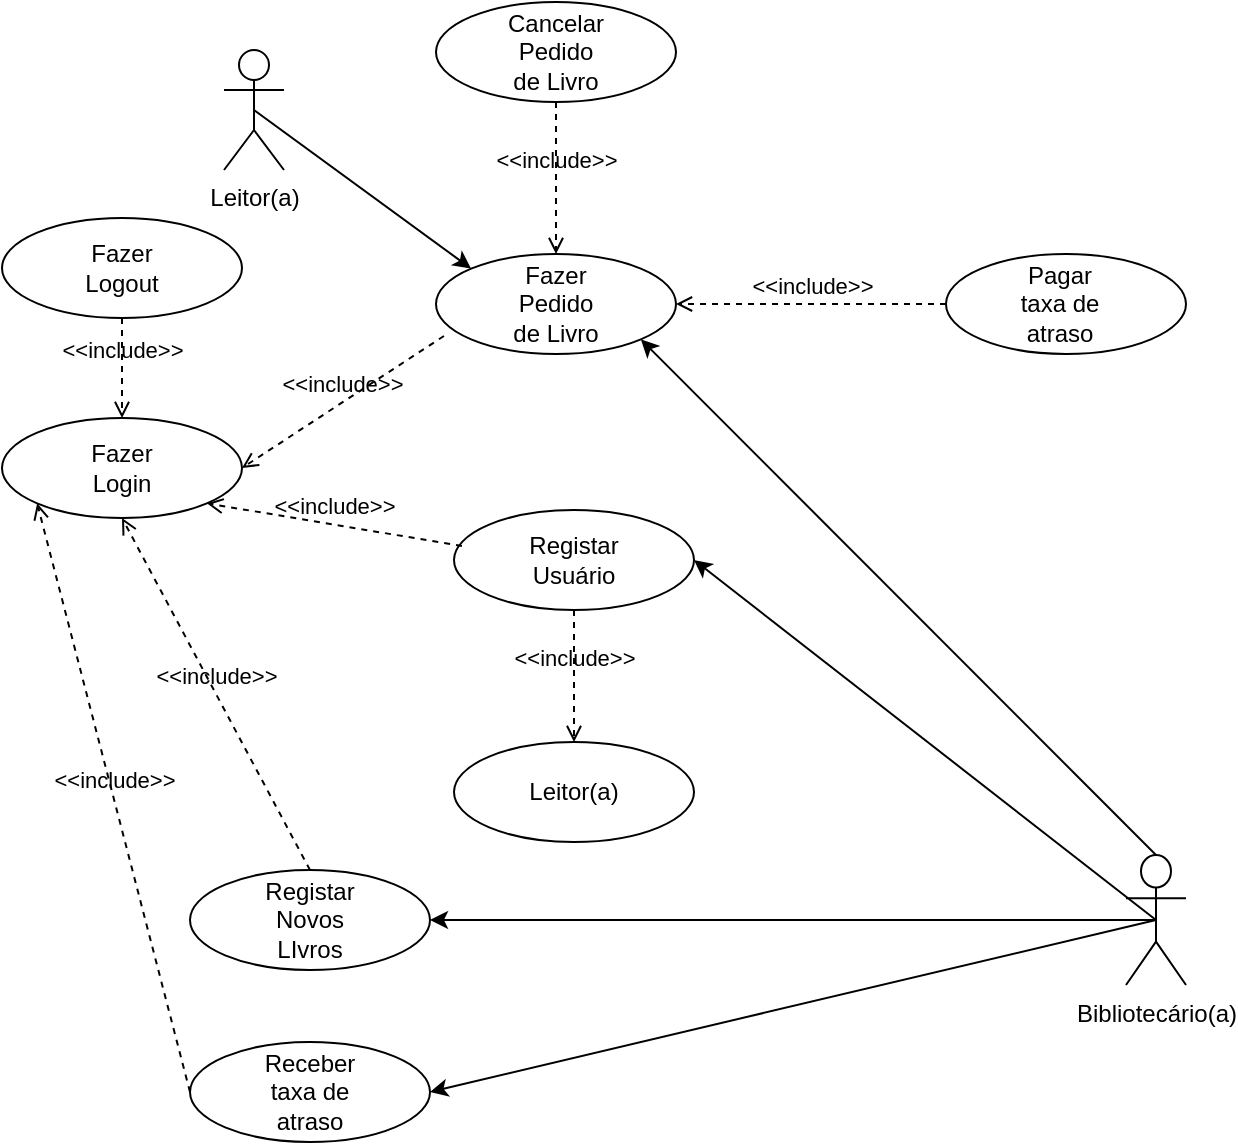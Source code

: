 <mxfile version="13.9.9" type="device"><diagram id="wg71aupFOPRWuacnNpSa" name="Página-1"><mxGraphModel dx="868" dy="550" grid="0" gridSize="10" guides="1" tooltips="1" connect="1" arrows="1" fold="1" page="1" pageScale="1" pageWidth="1169" pageHeight="827" math="0" shadow="0"><root><mxCell id="0"/><mxCell id="1" parent="0"/><mxCell id="HBO6kLBu2WHPBsxl1pEE-2" value="" style="ellipse;whiteSpace=wrap;html=1;" parent="1" vertex="1"><mxGeometry x="289" y="337" width="120" height="50" as="geometry"/></mxCell><mxCell id="HBO6kLBu2WHPBsxl1pEE-3" value="Fazer Login" style="text;html=1;strokeColor=none;fillColor=none;align=center;verticalAlign=middle;whiteSpace=wrap;rounded=0;" parent="1" vertex="1"><mxGeometry x="329" y="352" width="40" height="20" as="geometry"/></mxCell><mxCell id="HBO6kLBu2WHPBsxl1pEE-5" value="" style="ellipse;whiteSpace=wrap;html=1;" parent="1" vertex="1"><mxGeometry x="515" y="383" width="120" height="50" as="geometry"/></mxCell><mxCell id="HBO6kLBu2WHPBsxl1pEE-6" value="Registar Usuário" style="text;html=1;strokeColor=none;fillColor=none;align=center;verticalAlign=middle;whiteSpace=wrap;rounded=0;" parent="1" vertex="1"><mxGeometry x="555" y="398" width="40" height="20" as="geometry"/></mxCell><mxCell id="HBO6kLBu2WHPBsxl1pEE-7" value="" style="ellipse;whiteSpace=wrap;html=1;" parent="1" vertex="1"><mxGeometry x="506" y="255" width="120" height="50" as="geometry"/></mxCell><mxCell id="HBO6kLBu2WHPBsxl1pEE-8" value="Fazer Pedido de Livro" style="text;html=1;strokeColor=none;fillColor=none;align=center;verticalAlign=middle;whiteSpace=wrap;rounded=0;" parent="1" vertex="1"><mxGeometry x="541" y="270" width="50" height="20" as="geometry"/></mxCell><mxCell id="HBO6kLBu2WHPBsxl1pEE-9" value="" style="ellipse;whiteSpace=wrap;html=1;" parent="1" vertex="1"><mxGeometry x="383" y="563" width="120" height="50" as="geometry"/></mxCell><mxCell id="HBO6kLBu2WHPBsxl1pEE-10" value="Registar Novos LIvros" style="text;html=1;strokeColor=none;fillColor=none;align=center;verticalAlign=middle;whiteSpace=wrap;rounded=0;" parent="1" vertex="1"><mxGeometry x="423" y="578" width="40" height="20" as="geometry"/></mxCell><mxCell id="HBO6kLBu2WHPBsxl1pEE-11" value="" style="ellipse;whiteSpace=wrap;html=1;" parent="1" vertex="1"><mxGeometry x="761" y="255" width="120" height="50" as="geometry"/></mxCell><mxCell id="HBO6kLBu2WHPBsxl1pEE-12" value="Pagar taxa de atraso" style="text;html=1;strokeColor=none;fillColor=none;align=center;verticalAlign=middle;whiteSpace=wrap;rounded=0;" parent="1" vertex="1"><mxGeometry x="788" y="270" width="60" height="20" as="geometry"/></mxCell><mxCell id="HBO6kLBu2WHPBsxl1pEE-13" value="" style="ellipse;whiteSpace=wrap;html=1;" parent="1" vertex="1"><mxGeometry x="506" y="129" width="120" height="50" as="geometry"/></mxCell><mxCell id="HBO6kLBu2WHPBsxl1pEE-14" value="Cancelar Pedido de Livro" style="text;html=1;strokeColor=none;fillColor=none;align=center;verticalAlign=middle;whiteSpace=wrap;rounded=0;" parent="1" vertex="1"><mxGeometry x="546" y="144" width="40" height="20" as="geometry"/></mxCell><mxCell id="j7xL0K6Omp1Juvr7vigE-2" value="Leitor(a)" style="shape=umlActor;verticalLabelPosition=bottom;verticalAlign=top;html=1;outlineConnect=0;" parent="1" vertex="1"><mxGeometry x="400" y="153" width="30" height="60" as="geometry"/></mxCell><mxCell id="j7xL0K6Omp1Juvr7vigE-20" value="" style="ellipse;whiteSpace=wrap;html=1;" parent="1" vertex="1"><mxGeometry x="383" y="649" width="120" height="50" as="geometry"/></mxCell><mxCell id="j7xL0K6Omp1Juvr7vigE-21" value="Receber taxa de atraso" style="text;html=1;strokeColor=none;fillColor=none;align=center;verticalAlign=middle;whiteSpace=wrap;rounded=0;" parent="1" vertex="1"><mxGeometry x="413" y="664" width="60" height="20" as="geometry"/></mxCell><mxCell id="j7xL0K6Omp1Juvr7vigE-36" style="edgeStyle=orthogonalEdgeStyle;rounded=0;orthogonalLoop=1;jettySize=auto;html=1;exitX=0.5;exitY=0.5;exitDx=0;exitDy=0;exitPerimeter=0;" parent="1" source="j7xL0K6Omp1Juvr7vigE-32" target="HBO6kLBu2WHPBsxl1pEE-9" edge="1"><mxGeometry relative="1" as="geometry"/></mxCell><mxCell id="j7xL0K6Omp1Juvr7vigE-32" value="Bibliotecário(a)" style="shape=umlActor;verticalLabelPosition=bottom;verticalAlign=top;html=1;outlineConnect=0;" parent="1" vertex="1"><mxGeometry x="851" y="555.5" width="30" height="65" as="geometry"/></mxCell><mxCell id="j7xL0K6Omp1Juvr7vigE-41" value="" style="endArrow=classic;html=1;exitX=0.5;exitY=0.5;exitDx=0;exitDy=0;exitPerimeter=0;entryX=1;entryY=0.5;entryDx=0;entryDy=0;" parent="1" source="j7xL0K6Omp1Juvr7vigE-32" target="HBO6kLBu2WHPBsxl1pEE-5" edge="1"><mxGeometry width="50" height="50" relative="1" as="geometry"><mxPoint x="273" y="543" as="sourcePoint"/><mxPoint x="505" y="478" as="targetPoint"/></mxGeometry></mxCell><mxCell id="-MmeiBqZ4lbcxO1UTvfK-6" value="&amp;lt;&amp;lt;include&amp;gt;&amp;gt;" style="edgeStyle=none;html=1;endArrow=open;verticalAlign=bottom;dashed=1;labelBackgroundColor=none;entryX=1;entryY=0.5;entryDx=0;entryDy=0;exitX=0;exitY=0.5;exitDx=0;exitDy=0;" parent="1" source="HBO6kLBu2WHPBsxl1pEE-11" target="HBO6kLBu2WHPBsxl1pEE-7" edge="1"><mxGeometry width="160" relative="1" as="geometry"><mxPoint x="699" y="244" as="sourcePoint"/><mxPoint x="853" y="533" as="targetPoint"/></mxGeometry></mxCell><mxCell id="-MmeiBqZ4lbcxO1UTvfK-7" value="&amp;lt;&amp;lt;include&amp;gt;&amp;gt;" style="edgeStyle=none;html=1;endArrow=open;verticalAlign=bottom;dashed=1;labelBackgroundColor=none;entryX=1;entryY=0.5;entryDx=0;entryDy=0;exitX=0.033;exitY=0.82;exitDx=0;exitDy=0;exitPerimeter=0;" parent="1" source="HBO6kLBu2WHPBsxl1pEE-7" target="HBO6kLBu2WHPBsxl1pEE-2" edge="1"><mxGeometry width="160" relative="1" as="geometry"><mxPoint x="446" y="280" as="sourcePoint"/><mxPoint x="863" y="543" as="targetPoint"/></mxGeometry></mxCell><mxCell id="-MmeiBqZ4lbcxO1UTvfK-8" value="&amp;lt;&amp;lt;include&amp;gt;&amp;gt;" style="edgeStyle=none;html=1;endArrow=open;verticalAlign=bottom;dashed=1;labelBackgroundColor=none;entryX=0.5;entryY=0;entryDx=0;entryDy=0;" parent="1" source="HBO6kLBu2WHPBsxl1pEE-13" target="HBO6kLBu2WHPBsxl1pEE-7" edge="1"><mxGeometry width="160" relative="1" as="geometry"><mxPoint x="505" y="190" as="sourcePoint"/><mxPoint x="763" y="413" as="targetPoint"/></mxGeometry></mxCell><mxCell id="-MmeiBqZ4lbcxO1UTvfK-11" value="&amp;lt;&amp;lt;include&amp;gt;&amp;gt;" style="edgeStyle=none;html=1;endArrow=open;verticalAlign=bottom;dashed=1;labelBackgroundColor=none;exitX=0.033;exitY=0.36;exitDx=0;exitDy=0;entryX=1;entryY=1;entryDx=0;entryDy=0;exitPerimeter=0;" parent="1" source="HBO6kLBu2WHPBsxl1pEE-5" target="HBO6kLBu2WHPBsxl1pEE-2" edge="1"><mxGeometry width="160" relative="1" as="geometry"><mxPoint x="407" y="414" as="sourcePoint"/><mxPoint x="567" y="414" as="targetPoint"/></mxGeometry></mxCell><mxCell id="-MmeiBqZ4lbcxO1UTvfK-12" value="" style="endArrow=classic;html=1;exitX=0.5;exitY=0.5;exitDx=0;exitDy=0;exitPerimeter=0;entryX=1;entryY=0.5;entryDx=0;entryDy=0;" parent="1" source="j7xL0K6Omp1Juvr7vigE-32" target="j7xL0K6Omp1Juvr7vigE-20" edge="1"><mxGeometry width="50" height="50" relative="1" as="geometry"><mxPoint x="456" y="680" as="sourcePoint"/><mxPoint x="506" y="630" as="targetPoint"/></mxGeometry></mxCell><mxCell id="-MmeiBqZ4lbcxO1UTvfK-13" value="" style="endArrow=classic;html=1;entryX=1;entryY=1;entryDx=0;entryDy=0;exitX=0.5;exitY=0;exitDx=0;exitDy=0;exitPerimeter=0;" parent="1" source="j7xL0K6Omp1Juvr7vigE-32" target="HBO6kLBu2WHPBsxl1pEE-7" edge="1"><mxGeometry width="50" height="50" relative="1" as="geometry"><mxPoint x="219" y="530" as="sourcePoint"/><mxPoint x="506" y="530" as="targetPoint"/></mxGeometry></mxCell><mxCell id="-MmeiBqZ4lbcxO1UTvfK-14" value="&amp;lt;&amp;lt;include&amp;gt;&amp;gt;" style="edgeStyle=none;html=1;endArrow=open;verticalAlign=bottom;dashed=1;labelBackgroundColor=none;entryX=0;entryY=1;entryDx=0;entryDy=0;exitX=0;exitY=0.5;exitDx=0;exitDy=0;" parent="1" source="j7xL0K6Omp1Juvr7vigE-20" target="HBO6kLBu2WHPBsxl1pEE-2" edge="1"><mxGeometry width="160" relative="1" as="geometry"><mxPoint x="307" y="629" as="sourcePoint"/><mxPoint x="336" y="521" as="targetPoint"/></mxGeometry></mxCell><mxCell id="-MmeiBqZ4lbcxO1UTvfK-15" value="&amp;lt;&amp;lt;include&amp;gt;&amp;gt;" style="edgeStyle=none;html=1;endArrow=open;verticalAlign=bottom;dashed=1;labelBackgroundColor=none;entryX=0.5;entryY=1;entryDx=0;entryDy=0;exitX=0.5;exitY=0;exitDx=0;exitDy=0;" parent="1" source="HBO6kLBu2WHPBsxl1pEE-9" target="HBO6kLBu2WHPBsxl1pEE-2" edge="1"><mxGeometry width="160" relative="1" as="geometry"><mxPoint x="416" y="526" as="sourcePoint"/><mxPoint x="563" y="475" as="targetPoint"/></mxGeometry></mxCell><mxCell id="-MmeiBqZ4lbcxO1UTvfK-16" value="" style="ellipse;whiteSpace=wrap;html=1;" parent="1" vertex="1"><mxGeometry x="289" y="237" width="120" height="50" as="geometry"/></mxCell><mxCell id="-MmeiBqZ4lbcxO1UTvfK-17" value="Fazer Logout" style="text;html=1;strokeColor=none;fillColor=none;align=center;verticalAlign=middle;whiteSpace=wrap;rounded=0;" parent="1" vertex="1"><mxGeometry x="319" y="252" width="60" height="20" as="geometry"/></mxCell><mxCell id="-MmeiBqZ4lbcxO1UTvfK-18" value="&amp;lt;&amp;lt;include&amp;gt;&amp;gt;" style="edgeStyle=none;html=1;endArrow=open;verticalAlign=bottom;dashed=1;labelBackgroundColor=none;exitX=0.5;exitY=1;exitDx=0;exitDy=0;entryX=0.5;entryY=0;entryDx=0;entryDy=0;" parent="1" source="-MmeiBqZ4lbcxO1UTvfK-16" target="HBO6kLBu2WHPBsxl1pEE-2" edge="1"><mxGeometry width="160" relative="1" as="geometry"><mxPoint x="271" y="338" as="sourcePoint"/><mxPoint x="282" y="312" as="targetPoint"/></mxGeometry></mxCell><mxCell id="QpkkXpVfkIiEr0hLhPKQ-7" value="" style="ellipse;whiteSpace=wrap;html=1;" parent="1" vertex="1"><mxGeometry x="515" y="499" width="120" height="50" as="geometry"/></mxCell><mxCell id="QpkkXpVfkIiEr0hLhPKQ-8" value="Leitor(a)" style="text;html=1;strokeColor=none;fillColor=none;align=center;verticalAlign=middle;whiteSpace=wrap;rounded=0;" parent="1" vertex="1"><mxGeometry x="545" y="514" width="60" height="20" as="geometry"/></mxCell><mxCell id="QpkkXpVfkIiEr0hLhPKQ-9" value="" style="endArrow=classic;html=1;exitX=0.5;exitY=0.5;exitDx=0;exitDy=0;exitPerimeter=0;entryX=0;entryY=0;entryDx=0;entryDy=0;" parent="1" source="j7xL0K6Omp1Juvr7vigE-2" target="HBO6kLBu2WHPBsxl1pEE-7" edge="1"><mxGeometry width="50" height="50" relative="1" as="geometry"><mxPoint x="872" y="342" as="sourcePoint"/><mxPoint x="515" y="239" as="targetPoint"/></mxGeometry></mxCell><mxCell id="jXjcDbqx5zRbUJq8A7Hl-1" value="&amp;lt;&amp;lt;include&amp;gt;&amp;gt;" style="edgeStyle=none;html=1;endArrow=open;verticalAlign=bottom;dashed=1;labelBackgroundColor=none;entryX=0.5;entryY=0;entryDx=0;entryDy=0;exitX=0.5;exitY=1;exitDx=0;exitDy=0;" edge="1" parent="1" source="HBO6kLBu2WHPBsxl1pEE-5" target="QpkkXpVfkIiEr0hLhPKQ-7"><mxGeometry width="160" relative="1" as="geometry"><mxPoint x="448" y="455" as="sourcePoint"/><mxPoint x="608" y="455" as="targetPoint"/></mxGeometry></mxCell></root></mxGraphModel></diagram></mxfile>